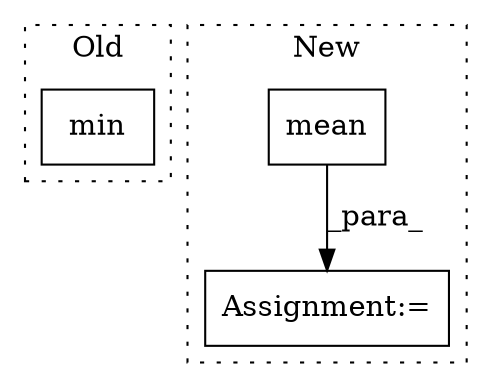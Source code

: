 digraph G {
subgraph cluster0 {
1 [label="min" a="32" s="8625" l="5" shape="box"];
label = "Old";
style="dotted";
}
subgraph cluster1 {
2 [label="mean" a="32" s="8913,8919" l="5,1" shape="box"];
3 [label="Assignment:=" a="7" s="8883" l="1" shape="box"];
label = "New";
style="dotted";
}
2 -> 3 [label="_para_"];
}